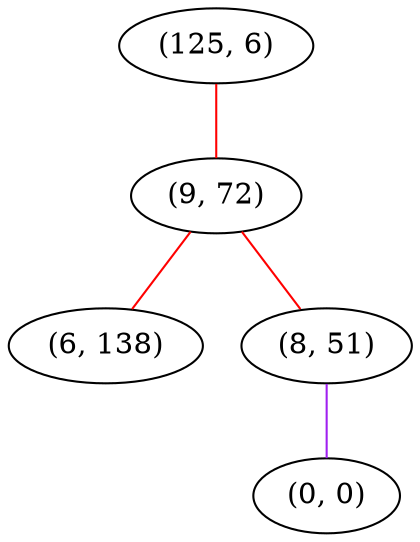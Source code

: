 graph "" {
"(125, 6)";
"(9, 72)";
"(6, 138)";
"(8, 51)";
"(0, 0)";
"(125, 6)" -- "(9, 72)"  [color=red, key=0, weight=1];
"(9, 72)" -- "(8, 51)"  [color=red, key=0, weight=1];
"(9, 72)" -- "(6, 138)"  [color=red, key=0, weight=1];
"(8, 51)" -- "(0, 0)"  [color=purple, key=0, weight=4];
}
